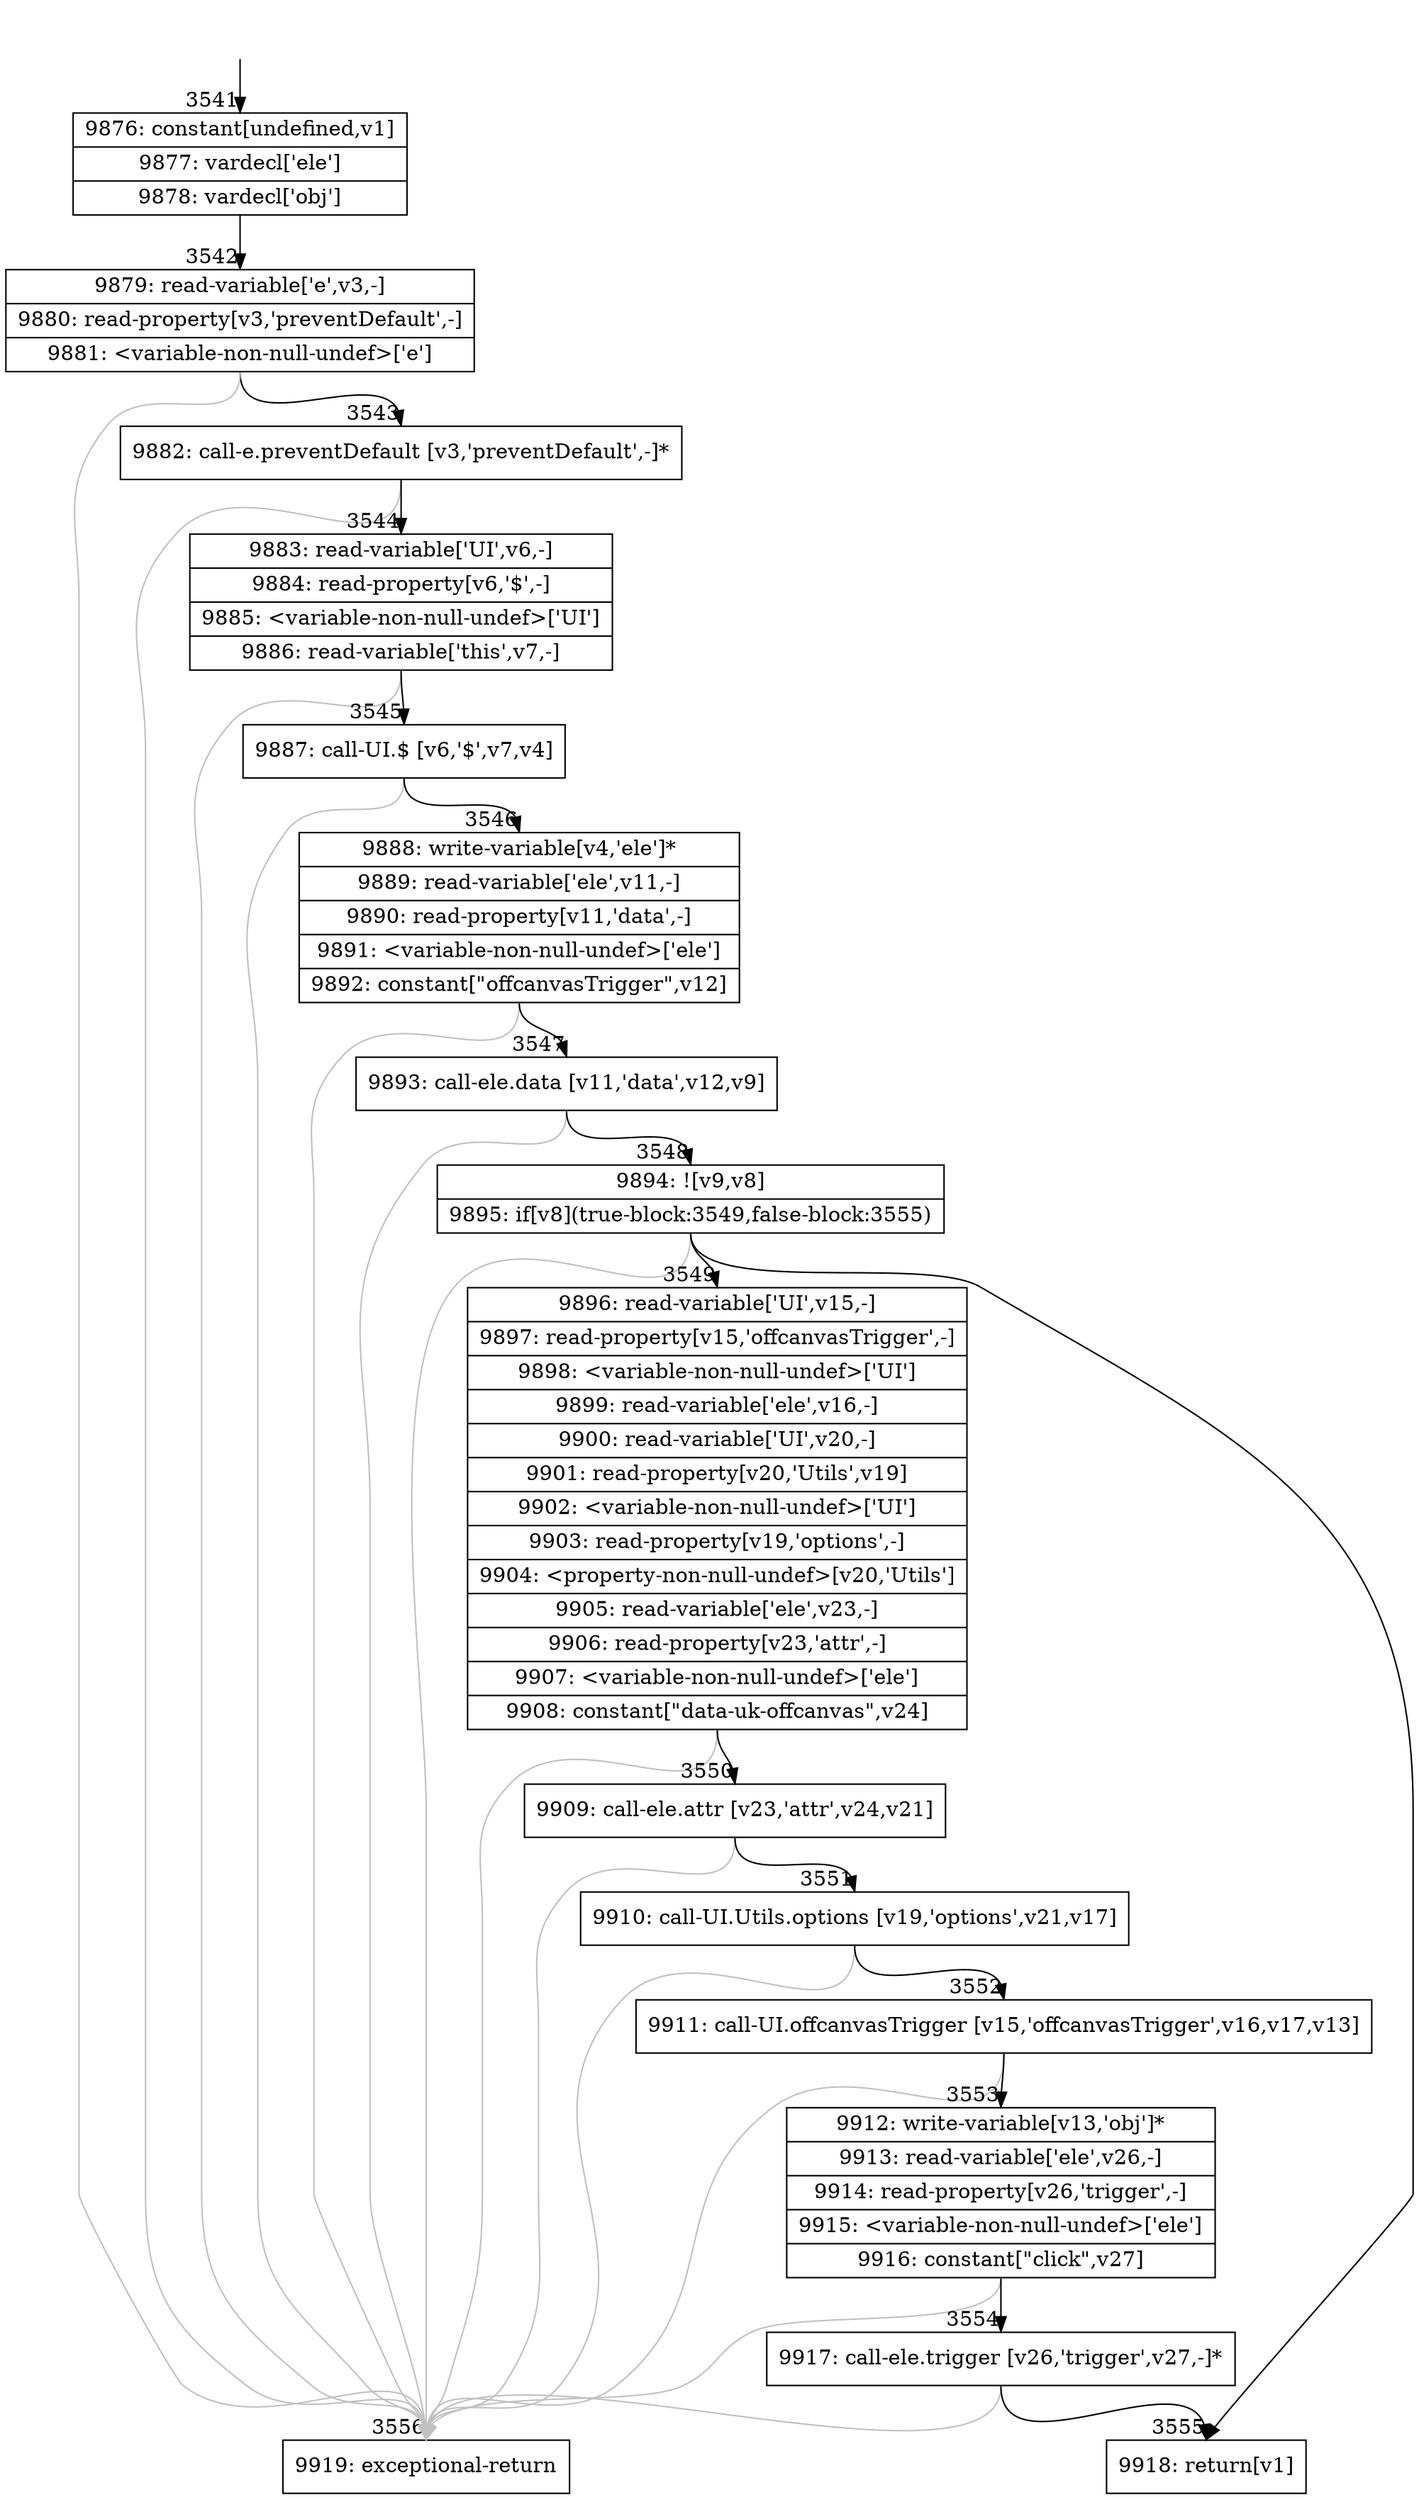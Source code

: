 digraph {
rankdir="TD"
BB_entry266[shape=none,label=""];
BB_entry266 -> BB3541 [tailport=s, headport=n, headlabel="    3541"]
BB3541 [shape=record label="{9876: constant[undefined,v1]|9877: vardecl['ele']|9878: vardecl['obj']}" ] 
BB3541 -> BB3542 [tailport=s, headport=n, headlabel="      3542"]
BB3542 [shape=record label="{9879: read-variable['e',v3,-]|9880: read-property[v3,'preventDefault',-]|9881: \<variable-non-null-undef\>['e']}" ] 
BB3542 -> BB3543 [tailport=s, headport=n, headlabel="      3543"]
BB3542 -> BB3556 [tailport=s, headport=n, color=gray, headlabel="      3556"]
BB3543 [shape=record label="{9882: call-e.preventDefault [v3,'preventDefault',-]*}" ] 
BB3543 -> BB3544 [tailport=s, headport=n, headlabel="      3544"]
BB3543 -> BB3556 [tailport=s, headport=n, color=gray]
BB3544 [shape=record label="{9883: read-variable['UI',v6,-]|9884: read-property[v6,'$',-]|9885: \<variable-non-null-undef\>['UI']|9886: read-variable['this',v7,-]}" ] 
BB3544 -> BB3545 [tailport=s, headport=n, headlabel="      3545"]
BB3544 -> BB3556 [tailport=s, headport=n, color=gray]
BB3545 [shape=record label="{9887: call-UI.$ [v6,'$',v7,v4]}" ] 
BB3545 -> BB3546 [tailport=s, headport=n, headlabel="      3546"]
BB3545 -> BB3556 [tailport=s, headport=n, color=gray]
BB3546 [shape=record label="{9888: write-variable[v4,'ele']*|9889: read-variable['ele',v11,-]|9890: read-property[v11,'data',-]|9891: \<variable-non-null-undef\>['ele']|9892: constant[\"offcanvasTrigger\",v12]}" ] 
BB3546 -> BB3547 [tailport=s, headport=n, headlabel="      3547"]
BB3546 -> BB3556 [tailport=s, headport=n, color=gray]
BB3547 [shape=record label="{9893: call-ele.data [v11,'data',v12,v9]}" ] 
BB3547 -> BB3548 [tailport=s, headport=n, headlabel="      3548"]
BB3547 -> BB3556 [tailport=s, headport=n, color=gray]
BB3548 [shape=record label="{9894: ![v9,v8]|9895: if[v8](true-block:3549,false-block:3555)}" ] 
BB3548 -> BB3549 [tailport=s, headport=n, headlabel="      3549"]
BB3548 -> BB3555 [tailport=s, headport=n, headlabel="      3555"]
BB3548 -> BB3556 [tailport=s, headport=n, color=gray]
BB3549 [shape=record label="{9896: read-variable['UI',v15,-]|9897: read-property[v15,'offcanvasTrigger',-]|9898: \<variable-non-null-undef\>['UI']|9899: read-variable['ele',v16,-]|9900: read-variable['UI',v20,-]|9901: read-property[v20,'Utils',v19]|9902: \<variable-non-null-undef\>['UI']|9903: read-property[v19,'options',-]|9904: \<property-non-null-undef\>[v20,'Utils']|9905: read-variable['ele',v23,-]|9906: read-property[v23,'attr',-]|9907: \<variable-non-null-undef\>['ele']|9908: constant[\"data-uk-offcanvas\",v24]}" ] 
BB3549 -> BB3550 [tailport=s, headport=n, headlabel="      3550"]
BB3549 -> BB3556 [tailport=s, headport=n, color=gray]
BB3550 [shape=record label="{9909: call-ele.attr [v23,'attr',v24,v21]}" ] 
BB3550 -> BB3551 [tailport=s, headport=n, headlabel="      3551"]
BB3550 -> BB3556 [tailport=s, headport=n, color=gray]
BB3551 [shape=record label="{9910: call-UI.Utils.options [v19,'options',v21,v17]}" ] 
BB3551 -> BB3552 [tailport=s, headport=n, headlabel="      3552"]
BB3551 -> BB3556 [tailport=s, headport=n, color=gray]
BB3552 [shape=record label="{9911: call-UI.offcanvasTrigger [v15,'offcanvasTrigger',v16,v17,v13]}" ] 
BB3552 -> BB3553 [tailport=s, headport=n, headlabel="      3553"]
BB3552 -> BB3556 [tailport=s, headport=n, color=gray]
BB3553 [shape=record label="{9912: write-variable[v13,'obj']*|9913: read-variable['ele',v26,-]|9914: read-property[v26,'trigger',-]|9915: \<variable-non-null-undef\>['ele']|9916: constant[\"click\",v27]}" ] 
BB3553 -> BB3554 [tailport=s, headport=n, headlabel="      3554"]
BB3553 -> BB3556 [tailport=s, headport=n, color=gray]
BB3554 [shape=record label="{9917: call-ele.trigger [v26,'trigger',v27,-]*}" ] 
BB3554 -> BB3555 [tailport=s, headport=n]
BB3554 -> BB3556 [tailport=s, headport=n, color=gray]
BB3555 [shape=record label="{9918: return[v1]}" ] 
BB3556 [shape=record label="{9919: exceptional-return}" ] 
//#$~ 2711
}
